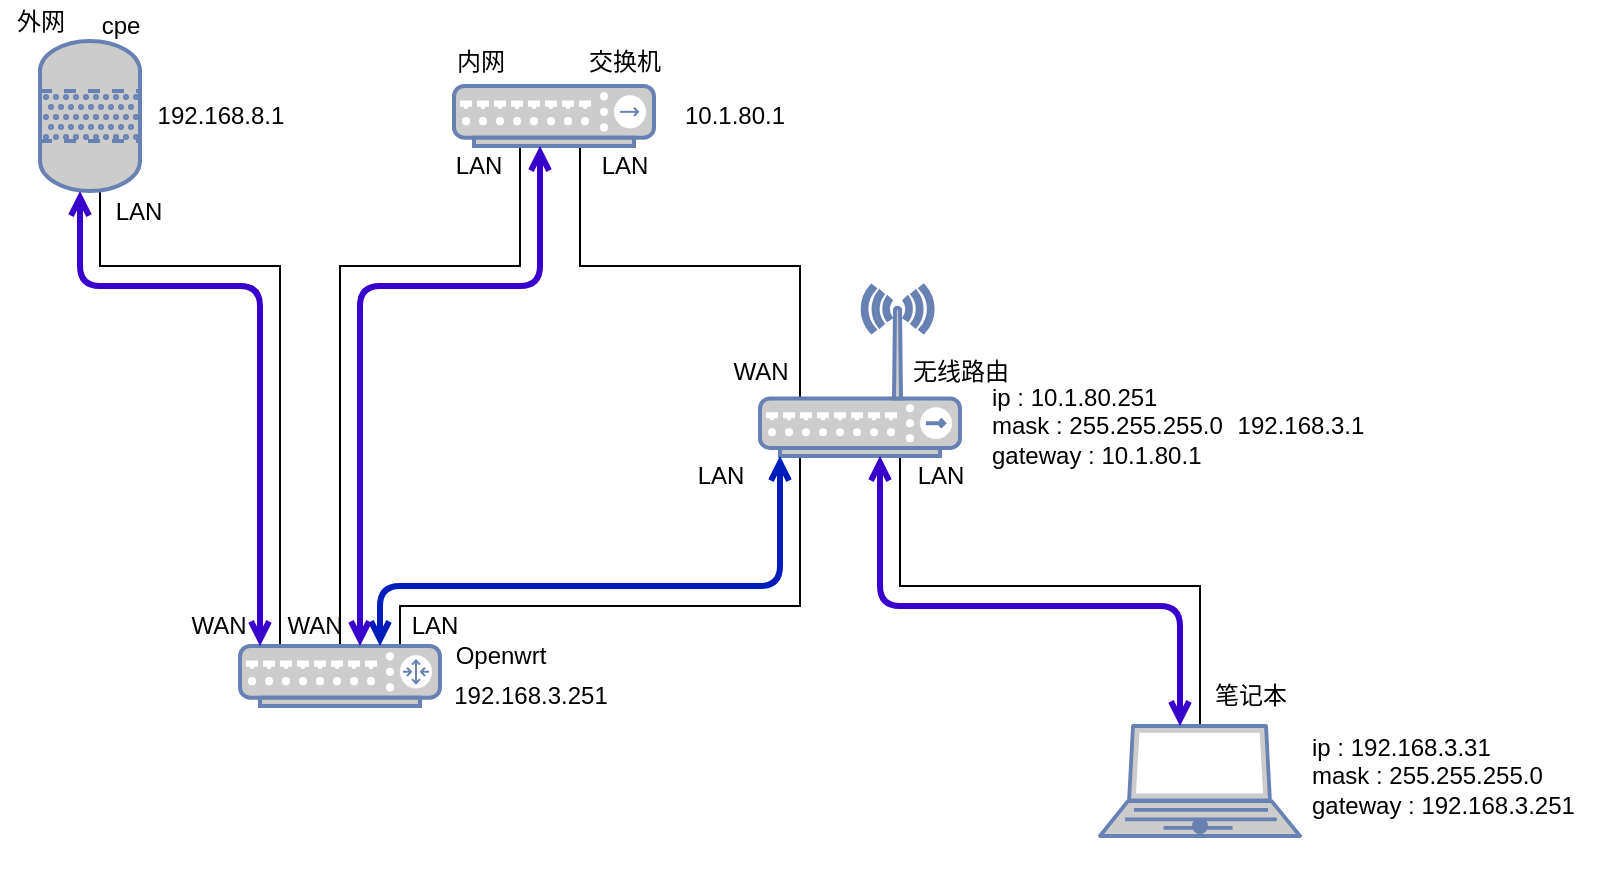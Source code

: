 <mxfile version="17.1.3" type="github">
  <diagram id="xXfyua9_VMPZ3oIZuOAJ" name="Page-1">
    <mxGraphModel dx="1720" dy="975" grid="1" gridSize="10" guides="1" tooltips="1" connect="1" arrows="1" fold="1" page="1" pageScale="1" pageWidth="1169" pageHeight="827" math="0" shadow="0">
      <root>
        <mxCell id="0" />
        <mxCell id="1" parent="0" />
        <mxCell id="NaWxdDiv04shD6p3vSGv-10" value="" style="edgeStyle=orthogonalEdgeStyle;rounded=0;orthogonalLoop=1;jettySize=auto;html=1;" edge="1" parent="1" source="LccgevMRxcLiaLM2jQEp-8" target="NaWxdDiv04shD6p3vSGv-9">
          <mxGeometry relative="1" as="geometry">
            <Array as="points">
              <mxPoint x="374" y="310" />
              <mxPoint x="464" y="310" />
            </Array>
          </mxGeometry>
        </mxCell>
        <mxCell id="NaWxdDiv04shD6p3vSGv-9" value="" style="shape=waypoint;sketch=0;size=6;pointerEvents=1;points=[];fillColor=#CCCCCC;resizable=0;rotatable=0;perimeter=centerPerimeter;snapToPoint=1;verticalAlign=top;strokeColor=#6881B3;fontColor=#0066CC;gradientColor=none;gradientDirection=north;strokeWidth=2;" vertex="1" parent="1">
          <mxGeometry x="444" y="220" width="40" height="40" as="geometry" />
        </mxCell>
        <mxCell id="NaWxdDiv04shD6p3vSGv-1" value="" style="shape=waypoint;sketch=0;size=6;pointerEvents=1;points=[];fillColor=#CCCCCC;resizable=0;rotatable=0;perimeter=centerPerimeter;snapToPoint=1;verticalAlign=top;strokeColor=#6881B3;fontColor=#0066CC;gradientColor=none;gradientDirection=north;strokeWidth=2;" vertex="1" parent="1">
          <mxGeometry x="584" y="365" width="40" height="40" as="geometry" />
        </mxCell>
        <mxCell id="NaWxdDiv04shD6p3vSGv-5" value="" style="shape=waypoint;sketch=0;size=6;pointerEvents=1;points=[];fillColor=#CCCCCC;resizable=0;rotatable=0;perimeter=centerPerimeter;snapToPoint=1;verticalAlign=top;strokeColor=#6881B3;fontColor=#0066CC;gradientColor=none;gradientDirection=north;strokeWidth=2;" vertex="1" parent="1">
          <mxGeometry x="584" y="365" width="40" height="40" as="geometry" />
        </mxCell>
        <mxCell id="NaWxdDiv04shD6p3vSGv-7" value="" style="shape=waypoint;sketch=0;size=6;pointerEvents=1;points=[];fillColor=#CCCCCC;resizable=0;rotatable=0;perimeter=centerPerimeter;snapToPoint=1;verticalAlign=top;strokeColor=#6881B3;dashed=0;strokeWidth=2;" vertex="1" parent="1">
          <mxGeometry x="324" y="495" width="40" height="40" as="geometry" />
        </mxCell>
        <mxCell id="NaWxdDiv04shD6p3vSGv-8" value="" style="edgeStyle=orthogonalEdgeStyle;rounded=0;orthogonalLoop=1;jettySize=auto;html=1;" edge="1" parent="1" source="LccgevMRxcLiaLM2jQEp-11" target="NaWxdDiv04shD6p3vSGv-7">
          <mxGeometry relative="1" as="geometry">
            <Array as="points">
              <mxPoint x="254" y="310" />
              <mxPoint x="344" y="310" />
            </Array>
          </mxGeometry>
        </mxCell>
        <mxCell id="NaWxdDiv04shD6p3vSGv-4" value="" style="edgeStyle=orthogonalEdgeStyle;rounded=0;orthogonalLoop=1;jettySize=auto;html=1;" edge="1" parent="1" source="LccgevMRxcLiaLM2jQEp-9">
          <mxGeometry relative="1" as="geometry">
            <mxPoint x="804" y="560" as="targetPoint" />
            <Array as="points">
              <mxPoint x="654" y="470" />
              <mxPoint x="804" y="470" />
            </Array>
          </mxGeometry>
        </mxCell>
        <mxCell id="LccgevMRxcLiaLM2jQEp-6" value="" style="fontColor=#0066CC;verticalAlign=top;verticalLabelPosition=bottom;labelPosition=center;align=center;html=1;outlineConnect=0;fillColor=#CCCCCC;strokeColor=#6881B3;gradientColor=none;gradientDirection=north;strokeWidth=2;shape=mxgraph.networks.laptop;" parent="1" vertex="1">
          <mxGeometry x="754" y="540" width="100" height="55" as="geometry" />
        </mxCell>
        <mxCell id="NaWxdDiv04shD6p3vSGv-2" value="" style="edgeStyle=orthogonalEdgeStyle;rounded=0;orthogonalLoop=1;jettySize=auto;html=1;exitX=0.5;exitY=1;exitDx=0;exitDy=0;exitPerimeter=0;" edge="1" parent="1" source="LccgevMRxcLiaLM2jQEp-7" target="NaWxdDiv04shD6p3vSGv-1">
          <mxGeometry relative="1" as="geometry">
            <Array as="points">
              <mxPoint x="494" y="250" />
              <mxPoint x="494" y="310" />
              <mxPoint x="604" y="310" />
            </Array>
          </mxGeometry>
        </mxCell>
        <mxCell id="LccgevMRxcLiaLM2jQEp-7" value="" style="fontColor=#0066CC;verticalAlign=top;verticalLabelPosition=bottom;labelPosition=center;align=center;html=1;outlineConnect=0;fillColor=#CCCCCC;strokeColor=#6881B3;gradientColor=none;gradientDirection=north;strokeWidth=2;shape=mxgraph.networks.hub;" parent="1" vertex="1">
          <mxGeometry x="431" y="220" width="100" height="30" as="geometry" />
        </mxCell>
        <mxCell id="NaWxdDiv04shD6p3vSGv-6" value="" style="edgeStyle=orthogonalEdgeStyle;rounded=0;orthogonalLoop=1;jettySize=auto;html=1;exitX=1;exitY=0.5;exitDx=0;exitDy=0;exitPerimeter=0;" edge="1" parent="1" source="LccgevMRxcLiaLM2jQEp-8" target="NaWxdDiv04shD6p3vSGv-5">
          <mxGeometry relative="1" as="geometry">
            <Array as="points">
              <mxPoint x="404" y="515" />
              <mxPoint x="404" y="480" />
              <mxPoint x="604" y="480" />
            </Array>
          </mxGeometry>
        </mxCell>
        <mxCell id="LccgevMRxcLiaLM2jQEp-8" value="" style="fontColor=#0066CC;verticalAlign=top;verticalLabelPosition=bottom;labelPosition=center;align=center;html=1;outlineConnect=0;fillColor=#CCCCCC;strokeColor=#6881B3;gradientColor=none;gradientDirection=north;strokeWidth=2;shape=mxgraph.networks.router;" parent="1" vertex="1">
          <mxGeometry x="324" y="500" width="100" height="30" as="geometry" />
        </mxCell>
        <mxCell id="LccgevMRxcLiaLM2jQEp-9" value="" style="fontColor=#0066CC;verticalAlign=top;verticalLabelPosition=bottom;labelPosition=center;align=center;html=1;outlineConnect=0;fillColor=#CCCCCC;strokeColor=#6881B3;gradientColor=none;gradientDirection=north;strokeWidth=2;shape=mxgraph.networks.wireless_hub;" parent="1" vertex="1">
          <mxGeometry x="584" y="320" width="100" height="85" as="geometry" />
        </mxCell>
        <mxCell id="LccgevMRxcLiaLM2jQEp-11" value="" style="verticalLabelPosition=bottom;outlineConnect=0;align=center;dashed=0;html=1;verticalAlign=top;shape=mxgraph.pid2misc.column;columnType=fluid;strokeColor=#6881B3;fillColor=#CCCCCC;strokeWidth=2;" parent="1" vertex="1">
          <mxGeometry x="224" y="197.5" width="50" height="75" as="geometry" />
        </mxCell>
        <mxCell id="NaWxdDiv04shD6p3vSGv-3" value="" style="shape=waypoint;sketch=0;size=6;pointerEvents=1;points=[];fillColor=#CCCCCC;resizable=0;rotatable=0;perimeter=centerPerimeter;snapToPoint=1;verticalAlign=top;strokeColor=#6881B3;fontColor=#0066CC;gradientColor=none;gradientDirection=north;strokeWidth=2;" vertex="1" parent="1">
          <mxGeometry x="784" y="570" width="40" height="40" as="geometry" />
        </mxCell>
        <mxCell id="NaWxdDiv04shD6p3vSGv-13" value="交换机" style="text;html=1;align=center;verticalAlign=middle;resizable=0;points=[];autosize=1;strokeColor=none;fillColor=none;" vertex="1" parent="1">
          <mxGeometry x="491" y="197.5" width="50" height="20" as="geometry" />
        </mxCell>
        <mxCell id="NaWxdDiv04shD6p3vSGv-14" value="cpe" style="text;html=1;align=center;verticalAlign=middle;resizable=0;points=[];autosize=1;strokeColor=none;fillColor=none;" vertex="1" parent="1">
          <mxGeometry x="244" y="180" width="40" height="20" as="geometry" />
        </mxCell>
        <mxCell id="NaWxdDiv04shD6p3vSGv-15" value="无线路由" style="text;html=1;align=center;verticalAlign=middle;resizable=0;points=[];autosize=1;strokeColor=none;fillColor=none;" vertex="1" parent="1">
          <mxGeometry x="654" y="352.5" width="60" height="20" as="geometry" />
        </mxCell>
        <mxCell id="NaWxdDiv04shD6p3vSGv-16" value="笔记本" style="text;html=1;align=center;verticalAlign=middle;resizable=0;points=[];autosize=1;strokeColor=none;fillColor=none;" vertex="1" parent="1">
          <mxGeometry x="804" y="515" width="50" height="20" as="geometry" />
        </mxCell>
        <mxCell id="NaWxdDiv04shD6p3vSGv-17" value="Openwrt" style="text;html=1;align=center;verticalAlign=middle;resizable=0;points=[];autosize=1;strokeColor=none;fillColor=none;" vertex="1" parent="1">
          <mxGeometry x="424" y="495" width="60" height="20" as="geometry" />
        </mxCell>
        <mxCell id="NaWxdDiv04shD6p3vSGv-18" value="ip : 192.168.3.31&lt;br&gt;mask : 255.255.255.0&lt;br&gt;gateway : 192.168.3.251" style="text;html=1;align=left;verticalAlign=middle;resizable=0;points=[];autosize=1;strokeColor=none;fillColor=none;" vertex="1" parent="1">
          <mxGeometry x="858" y="540" width="150" height="50" as="geometry" />
        </mxCell>
        <mxCell id="NaWxdDiv04shD6p3vSGv-19" value="LAN" style="text;html=1;align=center;verticalAlign=middle;resizable=0;points=[];autosize=1;strokeColor=none;fillColor=none;" vertex="1" parent="1">
          <mxGeometry x="544" y="405" width="40" height="20" as="geometry" />
        </mxCell>
        <mxCell id="NaWxdDiv04shD6p3vSGv-20" value="LAN" style="text;html=1;align=center;verticalAlign=middle;resizable=0;points=[];autosize=1;strokeColor=none;fillColor=none;" vertex="1" parent="1">
          <mxGeometry x="654" y="405" width="40" height="20" as="geometry" />
        </mxCell>
        <mxCell id="NaWxdDiv04shD6p3vSGv-21" value="WAN" style="text;html=1;align=center;verticalAlign=middle;resizable=0;points=[];autosize=1;strokeColor=none;fillColor=none;" vertex="1" parent="1">
          <mxGeometry x="564" y="352.5" width="40" height="20" as="geometry" />
        </mxCell>
        <mxCell id="NaWxdDiv04shD6p3vSGv-22" value="LAN" style="text;html=1;align=center;verticalAlign=middle;resizable=0;points=[];autosize=1;strokeColor=none;fillColor=none;" vertex="1" parent="1">
          <mxGeometry x="401" y="480" width="40" height="20" as="geometry" />
        </mxCell>
        <mxCell id="NaWxdDiv04shD6p3vSGv-23" value="WAN" style="text;html=1;align=center;verticalAlign=middle;resizable=0;points=[];autosize=1;strokeColor=none;fillColor=none;" vertex="1" parent="1">
          <mxGeometry x="293" y="480" width="40" height="20" as="geometry" />
        </mxCell>
        <mxCell id="NaWxdDiv04shD6p3vSGv-25" value="WAN" style="text;html=1;align=center;verticalAlign=middle;resizable=0;points=[];autosize=1;strokeColor=none;fillColor=none;" vertex="1" parent="1">
          <mxGeometry x="341" y="480" width="40" height="20" as="geometry" />
        </mxCell>
        <mxCell id="NaWxdDiv04shD6p3vSGv-27" value="ip : 10.1.80.251&lt;br&gt;mask : 255.255.255.0&lt;br&gt;gateway : 10.1.80.1" style="text;html=1;align=left;verticalAlign=middle;resizable=0;points=[];autosize=1;strokeColor=none;fillColor=none;" vertex="1" parent="1">
          <mxGeometry x="698" y="365" width="130" height="50" as="geometry" />
        </mxCell>
        <mxCell id="NaWxdDiv04shD6p3vSGv-28" value="192.168.8.1" style="text;html=1;align=center;verticalAlign=middle;resizable=0;points=[];autosize=1;strokeColor=none;fillColor=none;" vertex="1" parent="1">
          <mxGeometry x="274" y="225" width="80" height="20" as="geometry" />
        </mxCell>
        <mxCell id="NaWxdDiv04shD6p3vSGv-29" value="10.1.80.1" style="text;html=1;align=center;verticalAlign=middle;resizable=0;points=[];autosize=1;strokeColor=none;fillColor=none;" vertex="1" parent="1">
          <mxGeometry x="536" y="225" width="70" height="20" as="geometry" />
        </mxCell>
        <mxCell id="NaWxdDiv04shD6p3vSGv-30" value="192.168.3.1" style="text;html=1;align=center;verticalAlign=middle;resizable=0;points=[];autosize=1;strokeColor=none;fillColor=none;" vertex="1" parent="1">
          <mxGeometry x="814" y="380" width="80" height="20" as="geometry" />
        </mxCell>
        <mxCell id="NaWxdDiv04shD6p3vSGv-31" value="192.168.3.251" style="text;html=1;align=center;verticalAlign=middle;resizable=0;points=[];autosize=1;strokeColor=none;fillColor=none;" vertex="1" parent="1">
          <mxGeometry x="424" y="515" width="90" height="20" as="geometry" />
        </mxCell>
        <mxCell id="NaWxdDiv04shD6p3vSGv-32" value="" style="edgeStyle=orthogonalEdgeStyle;rounded=1;orthogonalLoop=1;jettySize=auto;html=1;endArrow=open;endFill=0;startArrow=open;startFill=0;strokeWidth=3;fillColor=#6a00ff;strokeColor=#3700CC;" edge="1" parent="1" source="LccgevMRxcLiaLM2jQEp-9" target="LccgevMRxcLiaLM2jQEp-6">
          <mxGeometry relative="1" as="geometry">
            <mxPoint x="644" y="410" as="sourcePoint" />
            <mxPoint x="814" y="570" as="targetPoint" />
            <Array as="points">
              <mxPoint x="644" y="480" />
              <mxPoint x="794" y="480" />
            </Array>
          </mxGeometry>
        </mxCell>
        <mxCell id="NaWxdDiv04shD6p3vSGv-33" value="" style="edgeStyle=orthogonalEdgeStyle;rounded=1;orthogonalLoop=1;jettySize=auto;html=1;startArrow=open;startFill=0;endArrow=open;endFill=0;fillColor=#0050ef;strokeColor=#001DBC;strokeWidth=3;" edge="1" parent="1" source="LccgevMRxcLiaLM2jQEp-8" target="LccgevMRxcLiaLM2jQEp-9">
          <mxGeometry relative="1" as="geometry">
            <mxPoint x="396" y="502.5" as="sourcePoint" />
            <mxPoint x="596" y="410" as="targetPoint" />
            <Array as="points">
              <mxPoint x="394" y="470" />
              <mxPoint x="594" y="470" />
            </Array>
          </mxGeometry>
        </mxCell>
        <mxCell id="NaWxdDiv04shD6p3vSGv-34" value="" style="edgeStyle=orthogonalEdgeStyle;rounded=1;orthogonalLoop=1;jettySize=auto;html=1;startArrow=open;startFill=0;endArrow=open;endFill=0;fillColor=#6a00ff;strokeColor=#3700CC;strokeWidth=3;" edge="1" parent="1">
          <mxGeometry relative="1" as="geometry">
            <mxPoint x="384" y="500" as="sourcePoint" />
            <mxPoint x="474" y="250" as="targetPoint" />
            <Array as="points">
              <mxPoint x="384" y="320" />
              <mxPoint x="474" y="320" />
            </Array>
          </mxGeometry>
        </mxCell>
        <mxCell id="NaWxdDiv04shD6p3vSGv-35" value="" style="edgeStyle=orthogonalEdgeStyle;orthogonalLoop=1;jettySize=auto;html=1;startArrow=open;startFill=0;endArrow=open;endFill=0;fillColor=#6a00ff;strokeColor=#3700CC;rounded=1;strokeWidth=3;" edge="1" parent="1" source="LccgevMRxcLiaLM2jQEp-11" target="LccgevMRxcLiaLM2jQEp-8">
          <mxGeometry relative="1" as="geometry">
            <mxPoint x="234" y="280" as="sourcePoint" />
            <mxPoint x="324" y="521" as="targetPoint" />
            <Array as="points">
              <mxPoint x="244" y="320" />
              <mxPoint x="334" y="320" />
            </Array>
          </mxGeometry>
        </mxCell>
        <mxCell id="NaWxdDiv04shD6p3vSGv-36" value="LAN" style="text;html=1;align=center;verticalAlign=middle;resizable=0;points=[];autosize=1;strokeColor=none;fillColor=none;" vertex="1" parent="1">
          <mxGeometry x="423" y="250" width="40" height="20" as="geometry" />
        </mxCell>
        <mxCell id="NaWxdDiv04shD6p3vSGv-37" value="LAN" style="text;html=1;align=center;verticalAlign=middle;resizable=0;points=[];autosize=1;strokeColor=none;fillColor=none;" vertex="1" parent="1">
          <mxGeometry x="496" y="250" width="40" height="20" as="geometry" />
        </mxCell>
        <mxCell id="NaWxdDiv04shD6p3vSGv-38" value="LAN" style="text;html=1;align=center;verticalAlign=middle;resizable=0;points=[];autosize=1;strokeColor=none;fillColor=none;" vertex="1" parent="1">
          <mxGeometry x="253" y="272.5" width="40" height="20" as="geometry" />
        </mxCell>
        <mxCell id="NaWxdDiv04shD6p3vSGv-39" value="外网" style="text;html=1;align=center;verticalAlign=middle;resizable=0;points=[];autosize=1;strokeColor=none;fillColor=none;" vertex="1" parent="1">
          <mxGeometry x="204" y="177.5" width="40" height="20" as="geometry" />
        </mxCell>
        <mxCell id="NaWxdDiv04shD6p3vSGv-40" value="内网" style="text;html=1;align=center;verticalAlign=middle;resizable=0;points=[];autosize=1;strokeColor=none;fillColor=none;" vertex="1" parent="1">
          <mxGeometry x="424" y="197.5" width="40" height="20" as="geometry" />
        </mxCell>
      </root>
    </mxGraphModel>
  </diagram>
</mxfile>
